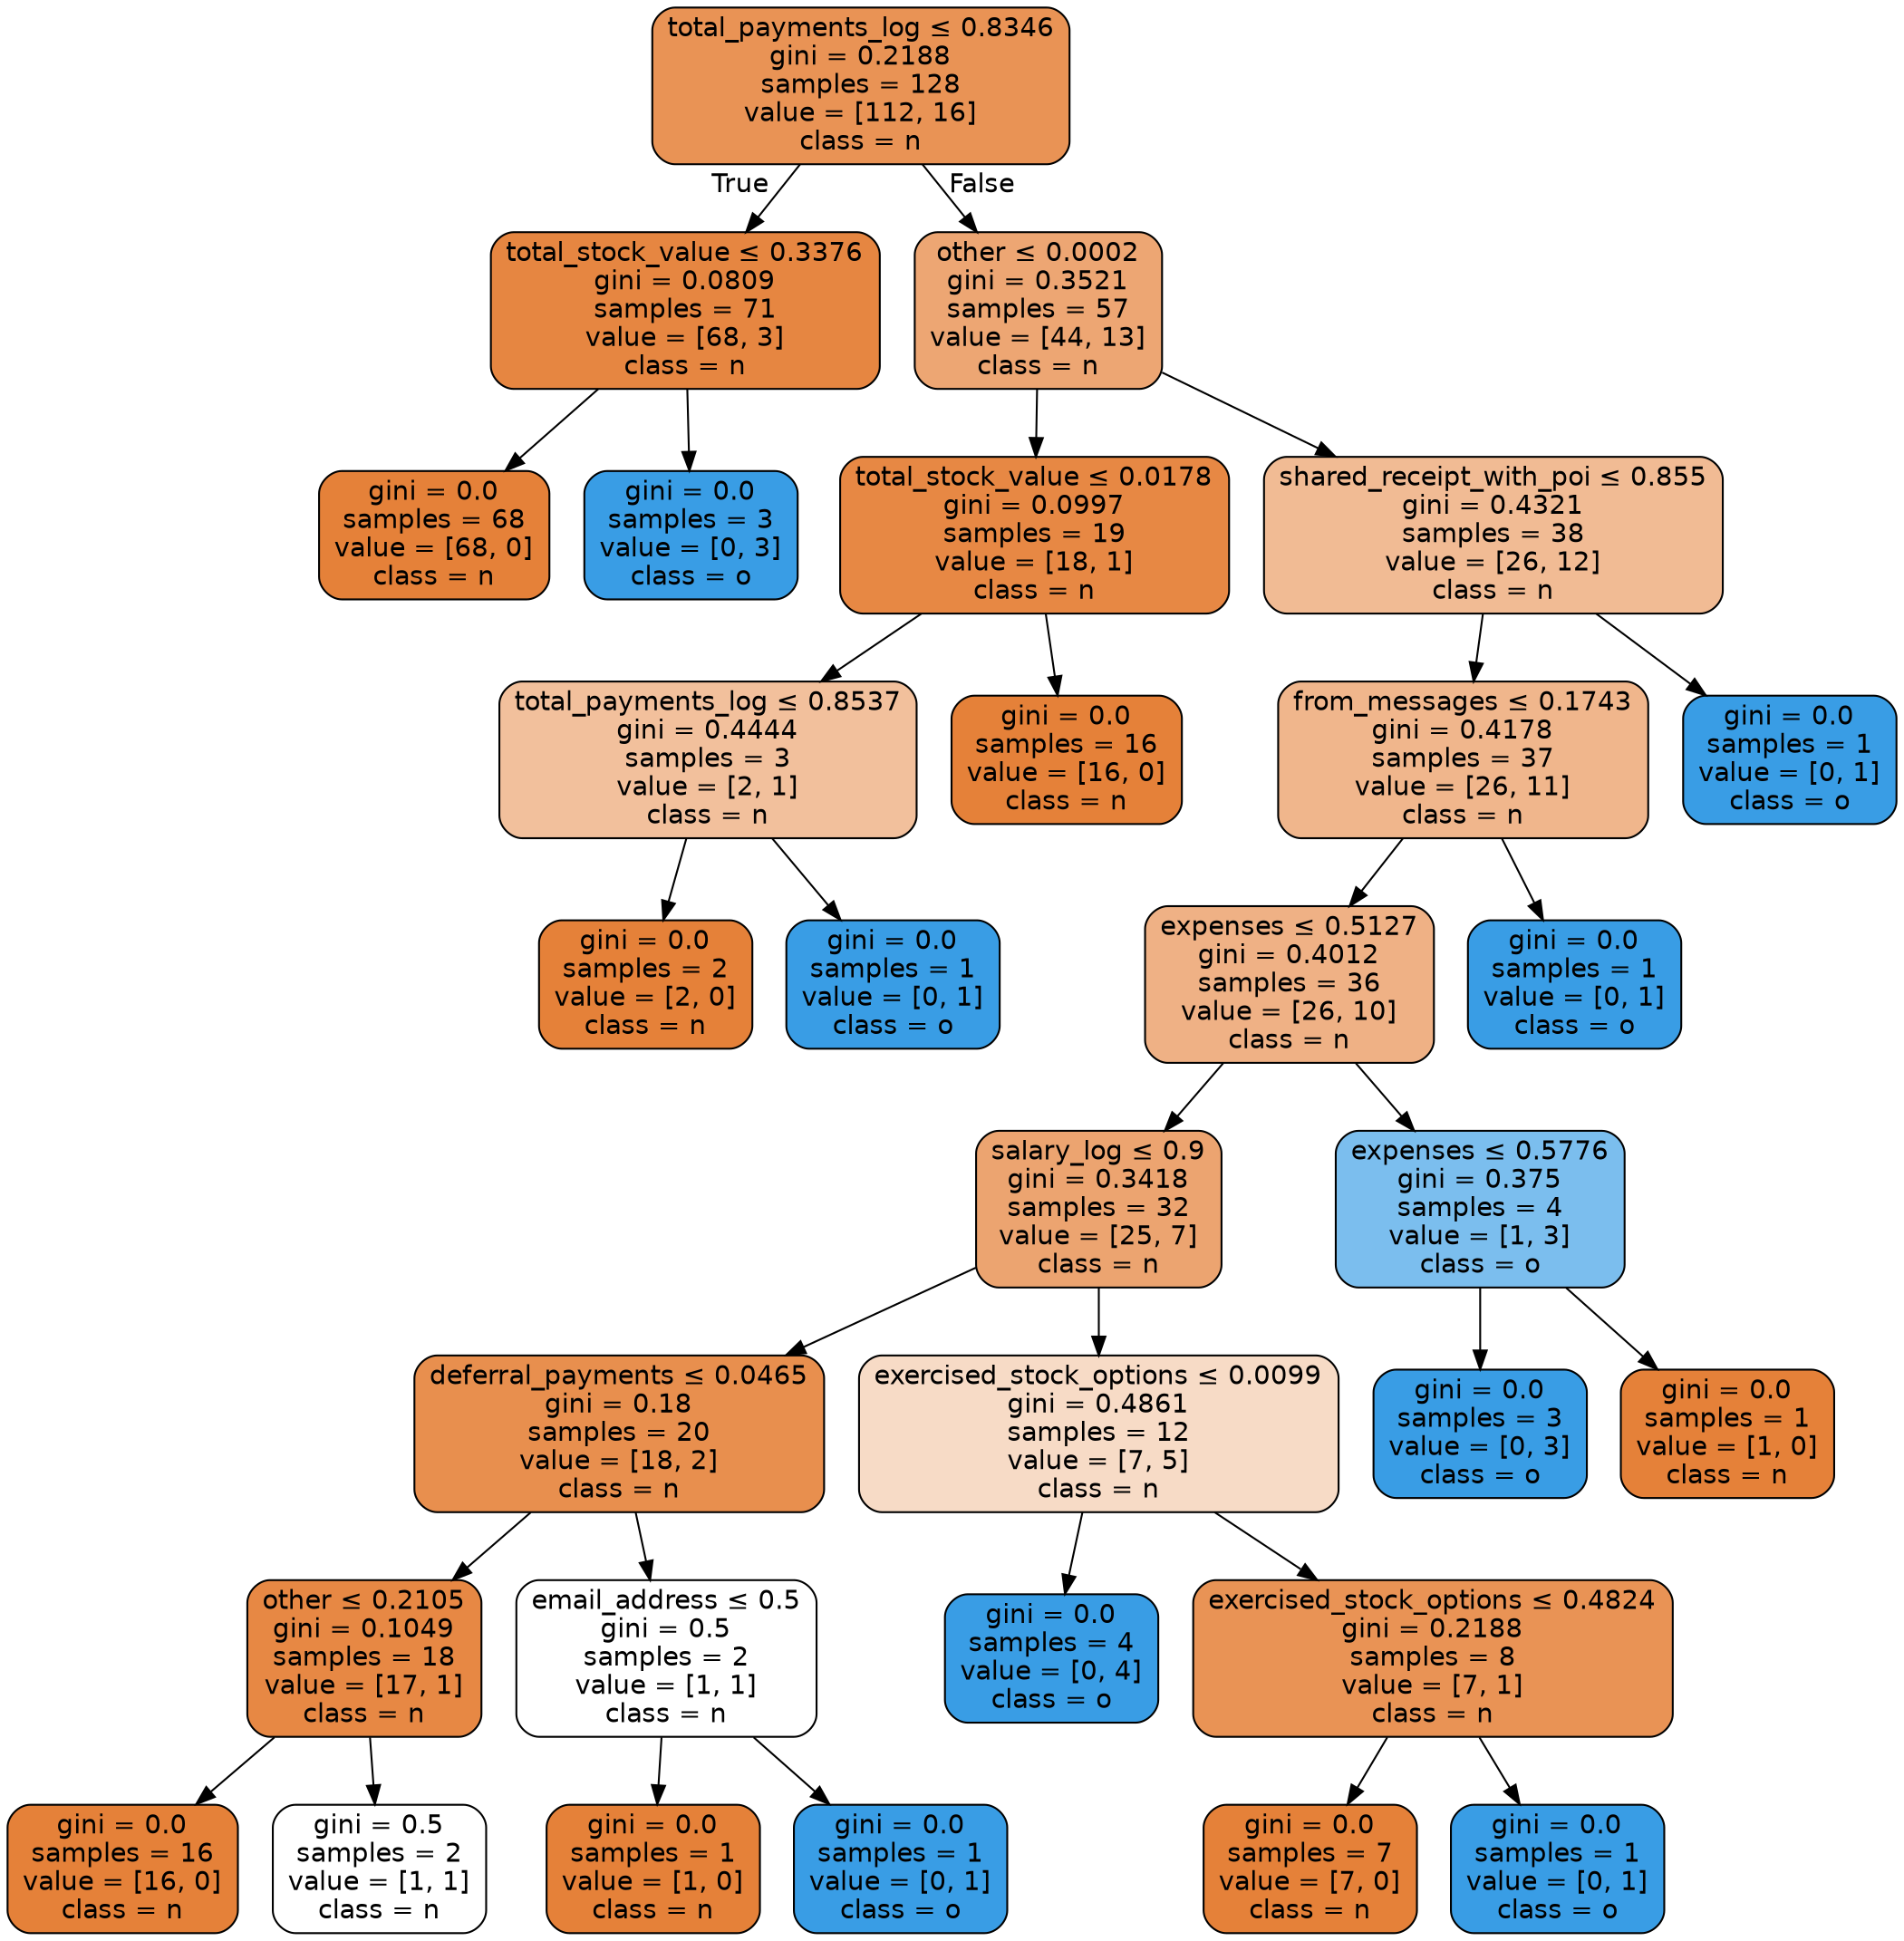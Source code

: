 digraph Tree {
node [shape=box, style="filled, rounded", color="black", fontname=helvetica] ;
edge [fontname=helvetica] ;
0 [label=<total_payments_log &le; 0.8346<br/>gini = 0.2188<br/>samples = 128<br/>value = [112, 16]<br/>class = n>, fillcolor="#e58139db"] ;
1 [label=<total_stock_value &le; 0.3376<br/>gini = 0.0809<br/>samples = 71<br/>value = [68, 3]<br/>class = n>, fillcolor="#e58139f4"] ;
0 -> 1 [labeldistance=2.5, labelangle=45, headlabel="True"] ;
2 [label=<gini = 0.0<br/>samples = 68<br/>value = [68, 0]<br/>class = n>, fillcolor="#e58139ff"] ;
1 -> 2 ;
3 [label=<gini = 0.0<br/>samples = 3<br/>value = [0, 3]<br/>class = o>, fillcolor="#399de5ff"] ;
1 -> 3 ;
4 [label=<other &le; 0.0002<br/>gini = 0.3521<br/>samples = 57<br/>value = [44, 13]<br/>class = n>, fillcolor="#e58139b4"] ;
0 -> 4 [labeldistance=2.5, labelangle=-45, headlabel="False"] ;
5 [label=<total_stock_value &le; 0.0178<br/>gini = 0.0997<br/>samples = 19<br/>value = [18, 1]<br/>class = n>, fillcolor="#e58139f1"] ;
4 -> 5 ;
6 [label=<total_payments_log &le; 0.8537<br/>gini = 0.4444<br/>samples = 3<br/>value = [2, 1]<br/>class = n>, fillcolor="#e581397f"] ;
5 -> 6 ;
7 [label=<gini = 0.0<br/>samples = 2<br/>value = [2, 0]<br/>class = n>, fillcolor="#e58139ff"] ;
6 -> 7 ;
8 [label=<gini = 0.0<br/>samples = 1<br/>value = [0, 1]<br/>class = o>, fillcolor="#399de5ff"] ;
6 -> 8 ;
9 [label=<gini = 0.0<br/>samples = 16<br/>value = [16, 0]<br/>class = n>, fillcolor="#e58139ff"] ;
5 -> 9 ;
10 [label=<shared_receipt_with_poi &le; 0.855<br/>gini = 0.4321<br/>samples = 38<br/>value = [26, 12]<br/>class = n>, fillcolor="#e5813989"] ;
4 -> 10 ;
11 [label=<from_messages &le; 0.1743<br/>gini = 0.4178<br/>samples = 37<br/>value = [26, 11]<br/>class = n>, fillcolor="#e5813993"] ;
10 -> 11 ;
12 [label=<expenses &le; 0.5127<br/>gini = 0.4012<br/>samples = 36<br/>value = [26, 10]<br/>class = n>, fillcolor="#e581399d"] ;
11 -> 12 ;
13 [label=<salary_log &le; 0.9<br/>gini = 0.3418<br/>samples = 32<br/>value = [25, 7]<br/>class = n>, fillcolor="#e58139b8"] ;
12 -> 13 ;
14 [label=<deferral_payments &le; 0.0465<br/>gini = 0.18<br/>samples = 20<br/>value = [18, 2]<br/>class = n>, fillcolor="#e58139e3"] ;
13 -> 14 ;
15 [label=<other &le; 0.2105<br/>gini = 0.1049<br/>samples = 18<br/>value = [17, 1]<br/>class = n>, fillcolor="#e58139f0"] ;
14 -> 15 ;
16 [label=<gini = 0.0<br/>samples = 16<br/>value = [16, 0]<br/>class = n>, fillcolor="#e58139ff"] ;
15 -> 16 ;
17 [label=<gini = 0.5<br/>samples = 2<br/>value = [1, 1]<br/>class = n>, fillcolor="#e5813900"] ;
15 -> 17 ;
18 [label=<email_address &le; 0.5<br/>gini = 0.5<br/>samples = 2<br/>value = [1, 1]<br/>class = n>, fillcolor="#e5813900"] ;
14 -> 18 ;
19 [label=<gini = 0.0<br/>samples = 1<br/>value = [1, 0]<br/>class = n>, fillcolor="#e58139ff"] ;
18 -> 19 ;
20 [label=<gini = 0.0<br/>samples = 1<br/>value = [0, 1]<br/>class = o>, fillcolor="#399de5ff"] ;
18 -> 20 ;
21 [label=<exercised_stock_options &le; 0.0099<br/>gini = 0.4861<br/>samples = 12<br/>value = [7, 5]<br/>class = n>, fillcolor="#e5813949"] ;
13 -> 21 ;
22 [label=<gini = 0.0<br/>samples = 4<br/>value = [0, 4]<br/>class = o>, fillcolor="#399de5ff"] ;
21 -> 22 ;
23 [label=<exercised_stock_options &le; 0.4824<br/>gini = 0.2188<br/>samples = 8<br/>value = [7, 1]<br/>class = n>, fillcolor="#e58139db"] ;
21 -> 23 ;
24 [label=<gini = 0.0<br/>samples = 7<br/>value = [7, 0]<br/>class = n>, fillcolor="#e58139ff"] ;
23 -> 24 ;
25 [label=<gini = 0.0<br/>samples = 1<br/>value = [0, 1]<br/>class = o>, fillcolor="#399de5ff"] ;
23 -> 25 ;
26 [label=<expenses &le; 0.5776<br/>gini = 0.375<br/>samples = 4<br/>value = [1, 3]<br/>class = o>, fillcolor="#399de5aa"] ;
12 -> 26 ;
27 [label=<gini = 0.0<br/>samples = 3<br/>value = [0, 3]<br/>class = o>, fillcolor="#399de5ff"] ;
26 -> 27 ;
28 [label=<gini = 0.0<br/>samples = 1<br/>value = [1, 0]<br/>class = n>, fillcolor="#e58139ff"] ;
26 -> 28 ;
29 [label=<gini = 0.0<br/>samples = 1<br/>value = [0, 1]<br/>class = o>, fillcolor="#399de5ff"] ;
11 -> 29 ;
30 [label=<gini = 0.0<br/>samples = 1<br/>value = [0, 1]<br/>class = o>, fillcolor="#399de5ff"] ;
10 -> 30 ;
}